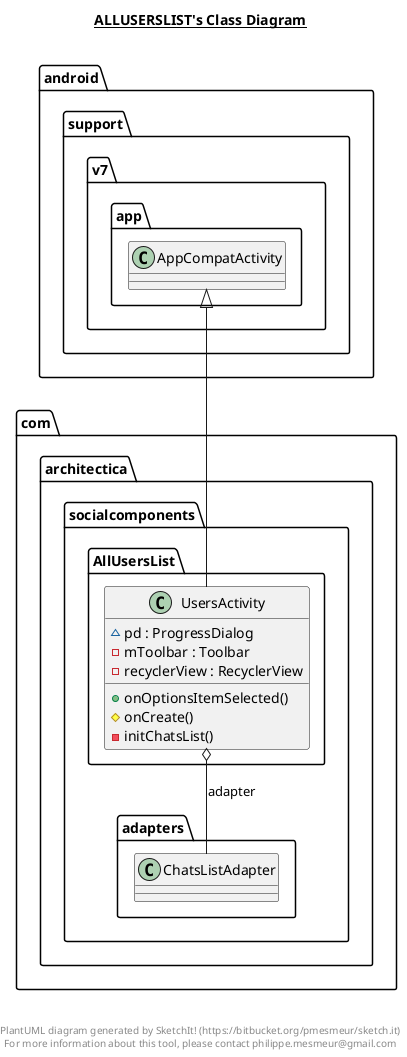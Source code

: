 @startuml

title __ALLUSERSLIST's Class Diagram__\n

  namespace com.architectica.socialcomponents {
    namespace AllUsersList {
      class com.architectica.socialcomponents.AllUsersList.UsersActivity {
          ~ pd : ProgressDialog
          - mToolbar : Toolbar
          - recyclerView : RecyclerView
          + onOptionsItemSelected()
          # onCreate()
          - initChatsList()
      }
    }
  }
  

  com.architectica.socialcomponents.AllUsersList.UsersActivity -up-|> android.support.v7.app.AppCompatActivity
  com.architectica.socialcomponents.AllUsersList.UsersActivity o-- com.architectica.socialcomponents.adapters.ChatsListAdapter : adapter


right footer


PlantUML diagram generated by SketchIt! (https://bitbucket.org/pmesmeur/sketch.it)
For more information about this tool, please contact philippe.mesmeur@gmail.com
endfooter

@enduml
